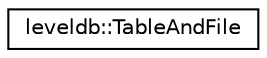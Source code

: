 digraph "Graphical Class Hierarchy"
{
  edge [fontname="Helvetica",fontsize="10",labelfontname="Helvetica",labelfontsize="10"];
  node [fontname="Helvetica",fontsize="10",shape=record];
  rankdir="LR";
  Node1 [label="leveldb::TableAndFile",height=0.2,width=0.4,color="black", fillcolor="white", style="filled",URL="$structleveldb_1_1_table_and_file.html"];
}
